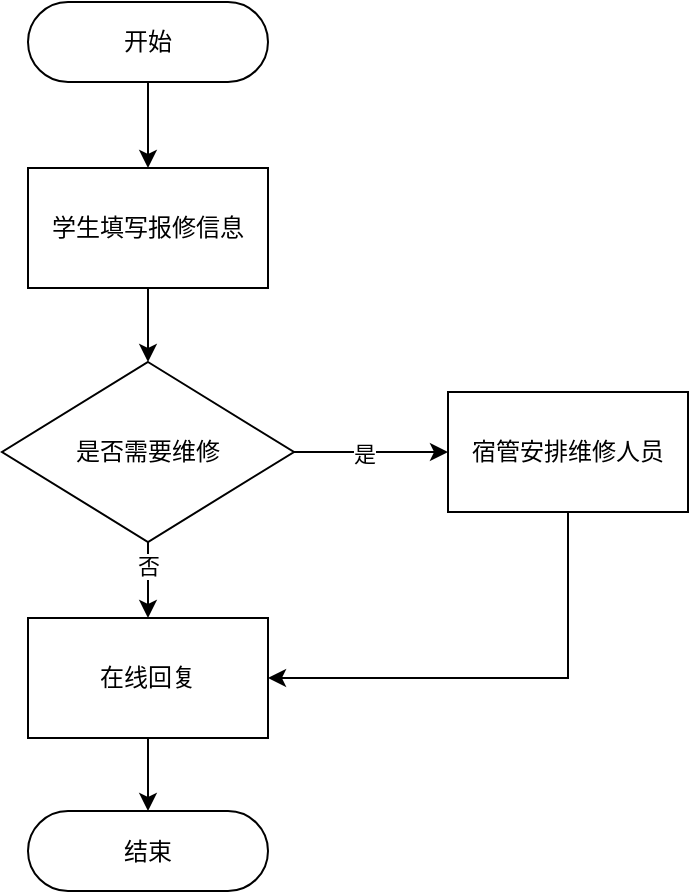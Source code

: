 <mxfile version="26.1.0">
  <diagram name="第 1 页" id="BC4iyXlFBTfQVyYWgQ6g">
    <mxGraphModel dx="972" dy="642" grid="1" gridSize="10" guides="1" tooltips="1" connect="1" arrows="1" fold="1" page="1" pageScale="1" pageWidth="827" pageHeight="1169" math="0" shadow="0">
      <root>
        <mxCell id="0" />
        <mxCell id="1" parent="0" />
        <mxCell id="G_8GG5uTkKvjm5KbU-xy-8" style="edgeStyle=orthogonalEdgeStyle;rounded=0;orthogonalLoop=1;jettySize=auto;html=1;" edge="1" parent="1" source="G_8GG5uTkKvjm5KbU-xy-1" target="G_8GG5uTkKvjm5KbU-xy-3">
          <mxGeometry relative="1" as="geometry" />
        </mxCell>
        <mxCell id="G_8GG5uTkKvjm5KbU-xy-1" value="开始" style="rounded=1;whiteSpace=wrap;html=1;arcSize=50;" vertex="1" parent="1">
          <mxGeometry x="360" y="140" width="120" height="40" as="geometry" />
        </mxCell>
        <mxCell id="G_8GG5uTkKvjm5KbU-xy-9" style="edgeStyle=orthogonalEdgeStyle;rounded=0;orthogonalLoop=1;jettySize=auto;html=1;entryX=0.5;entryY=0;entryDx=0;entryDy=0;" edge="1" parent="1" source="G_8GG5uTkKvjm5KbU-xy-3" target="G_8GG5uTkKvjm5KbU-xy-6">
          <mxGeometry relative="1" as="geometry" />
        </mxCell>
        <mxCell id="G_8GG5uTkKvjm5KbU-xy-3" value="学生填写报修信息" style="rounded=0;whiteSpace=wrap;html=1;" vertex="1" parent="1">
          <mxGeometry x="360" y="223" width="120" height="60" as="geometry" />
        </mxCell>
        <mxCell id="G_8GG5uTkKvjm5KbU-xy-11" style="edgeStyle=orthogonalEdgeStyle;rounded=0;orthogonalLoop=1;jettySize=auto;html=1;exitX=0.5;exitY=1;exitDx=0;exitDy=0;" edge="1" parent="1" source="G_8GG5uTkKvjm5KbU-xy-4" target="G_8GG5uTkKvjm5KbU-xy-7">
          <mxGeometry relative="1" as="geometry" />
        </mxCell>
        <mxCell id="G_8GG5uTkKvjm5KbU-xy-4" value="在线回复" style="rounded=0;whiteSpace=wrap;html=1;" vertex="1" parent="1">
          <mxGeometry x="360" y="448" width="120" height="60" as="geometry" />
        </mxCell>
        <mxCell id="G_8GG5uTkKvjm5KbU-xy-14" style="edgeStyle=orthogonalEdgeStyle;rounded=0;orthogonalLoop=1;jettySize=auto;html=1;entryX=1;entryY=0.5;entryDx=0;entryDy=0;" edge="1" parent="1" source="G_8GG5uTkKvjm5KbU-xy-5" target="G_8GG5uTkKvjm5KbU-xy-4">
          <mxGeometry relative="1" as="geometry">
            <Array as="points">
              <mxPoint x="630" y="478" />
            </Array>
          </mxGeometry>
        </mxCell>
        <mxCell id="G_8GG5uTkKvjm5KbU-xy-5" value="宿管安排维修人员" style="rounded=0;whiteSpace=wrap;html=1;" vertex="1" parent="1">
          <mxGeometry x="570" y="335" width="120" height="60" as="geometry" />
        </mxCell>
        <mxCell id="G_8GG5uTkKvjm5KbU-xy-10" style="edgeStyle=orthogonalEdgeStyle;rounded=0;orthogonalLoop=1;jettySize=auto;html=1;exitX=0.5;exitY=1;exitDx=0;exitDy=0;entryX=0.5;entryY=0;entryDx=0;entryDy=0;" edge="1" parent="1" source="G_8GG5uTkKvjm5KbU-xy-6" target="G_8GG5uTkKvjm5KbU-xy-4">
          <mxGeometry relative="1" as="geometry" />
        </mxCell>
        <mxCell id="G_8GG5uTkKvjm5KbU-xy-15" value="否" style="edgeLabel;html=1;align=center;verticalAlign=middle;resizable=0;points=[];" vertex="1" connectable="0" parent="G_8GG5uTkKvjm5KbU-xy-10">
          <mxGeometry x="-0.386" y="2" relative="1" as="geometry">
            <mxPoint x="-2" as="offset" />
          </mxGeometry>
        </mxCell>
        <mxCell id="G_8GG5uTkKvjm5KbU-xy-12" style="edgeStyle=orthogonalEdgeStyle;rounded=0;orthogonalLoop=1;jettySize=auto;html=1;exitX=1;exitY=0.5;exitDx=0;exitDy=0;entryX=0;entryY=0.5;entryDx=0;entryDy=0;" edge="1" parent="1" source="G_8GG5uTkKvjm5KbU-xy-6" target="G_8GG5uTkKvjm5KbU-xy-5">
          <mxGeometry relative="1" as="geometry" />
        </mxCell>
        <mxCell id="G_8GG5uTkKvjm5KbU-xy-13" value="是" style="edgeLabel;html=1;align=center;verticalAlign=middle;resizable=0;points=[];" vertex="1" connectable="0" parent="G_8GG5uTkKvjm5KbU-xy-12">
          <mxGeometry x="-0.1" y="-1" relative="1" as="geometry">
            <mxPoint as="offset" />
          </mxGeometry>
        </mxCell>
        <mxCell id="G_8GG5uTkKvjm5KbU-xy-6" value="是否需要维修" style="rhombus;whiteSpace=wrap;html=1;" vertex="1" parent="1">
          <mxGeometry x="347" y="320" width="146" height="90" as="geometry" />
        </mxCell>
        <mxCell id="G_8GG5uTkKvjm5KbU-xy-7" value="结束" style="rounded=1;whiteSpace=wrap;html=1;arcSize=50;" vertex="1" parent="1">
          <mxGeometry x="360" y="544.5" width="120" height="40" as="geometry" />
        </mxCell>
      </root>
    </mxGraphModel>
  </diagram>
</mxfile>
